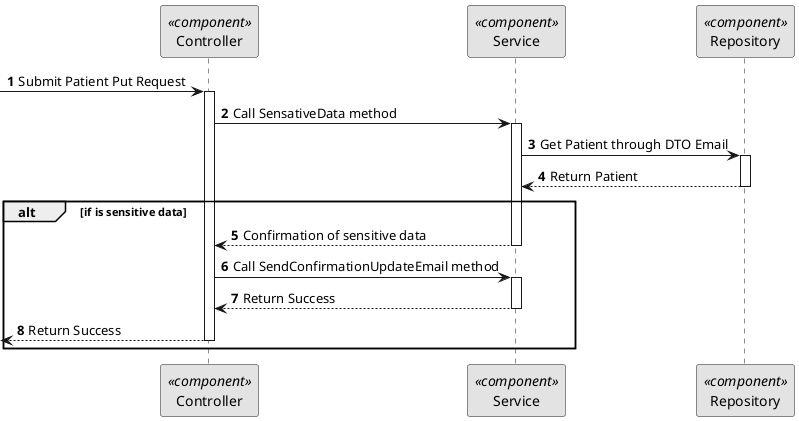 @startuml 5.1.9
skinparam monochrome true
skinparam packageStyle rectangle
skinparam shadowing false

autonumber

participant "Controller" as CTRL <<component>>
participant "Service" as SERV <<component>>
participant "Repository" as REPO <<component>>


-> CTRL: Submit Patient Put Request
activate CTRL

CTRL -> SERV: Call SensativeData method
activate SERV

SERV -> REPO: Get Patient through DTO Email
activate REPO


REPO --> SERV: Return Patient
deactivate REPO
alt  if is sensitive data
SERV --> CTRL: Confirmation of sensitive data
deactivate SERV

CTRL -> SERV: Call SendConfirmationUpdateEmail method
activate SERV



SERV --> CTRL : Return Success
deactivate SERV

<-- CTRL  : Return Success
deactivate CTRL

end

@enduml
